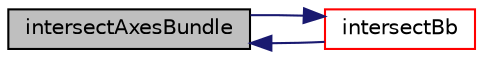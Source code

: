 digraph "intersectAxesBundle"
{
  bgcolor="transparent";
  edge [fontname="Helvetica",fontsize="10",labelfontname="Helvetica",labelfontsize="10"];
  node [fontname="Helvetica",fontsize="10",shape=record];
  rankdir="LR";
  Node1 [label="intersectAxesBundle",height=0.2,width=0.4,color="black", fillcolor="grey75", style="filled", fontcolor="black"];
  Node1 -> Node2 [dir="back",color="midnightblue",fontsize="10",style="solid",fontname="Helvetica"];
  Node2 [label="intersectBb",height=0.2,width=0.4,color="red",URL="$a02755.html#a61b27a9e34057e49b2263d2ecd01144c",tooltip="Does triangle intersect bounding box. "];
  Node2 -> Node1 [dir="back",color="midnightblue",fontsize="10",style="solid",fontname="Helvetica"];
}
